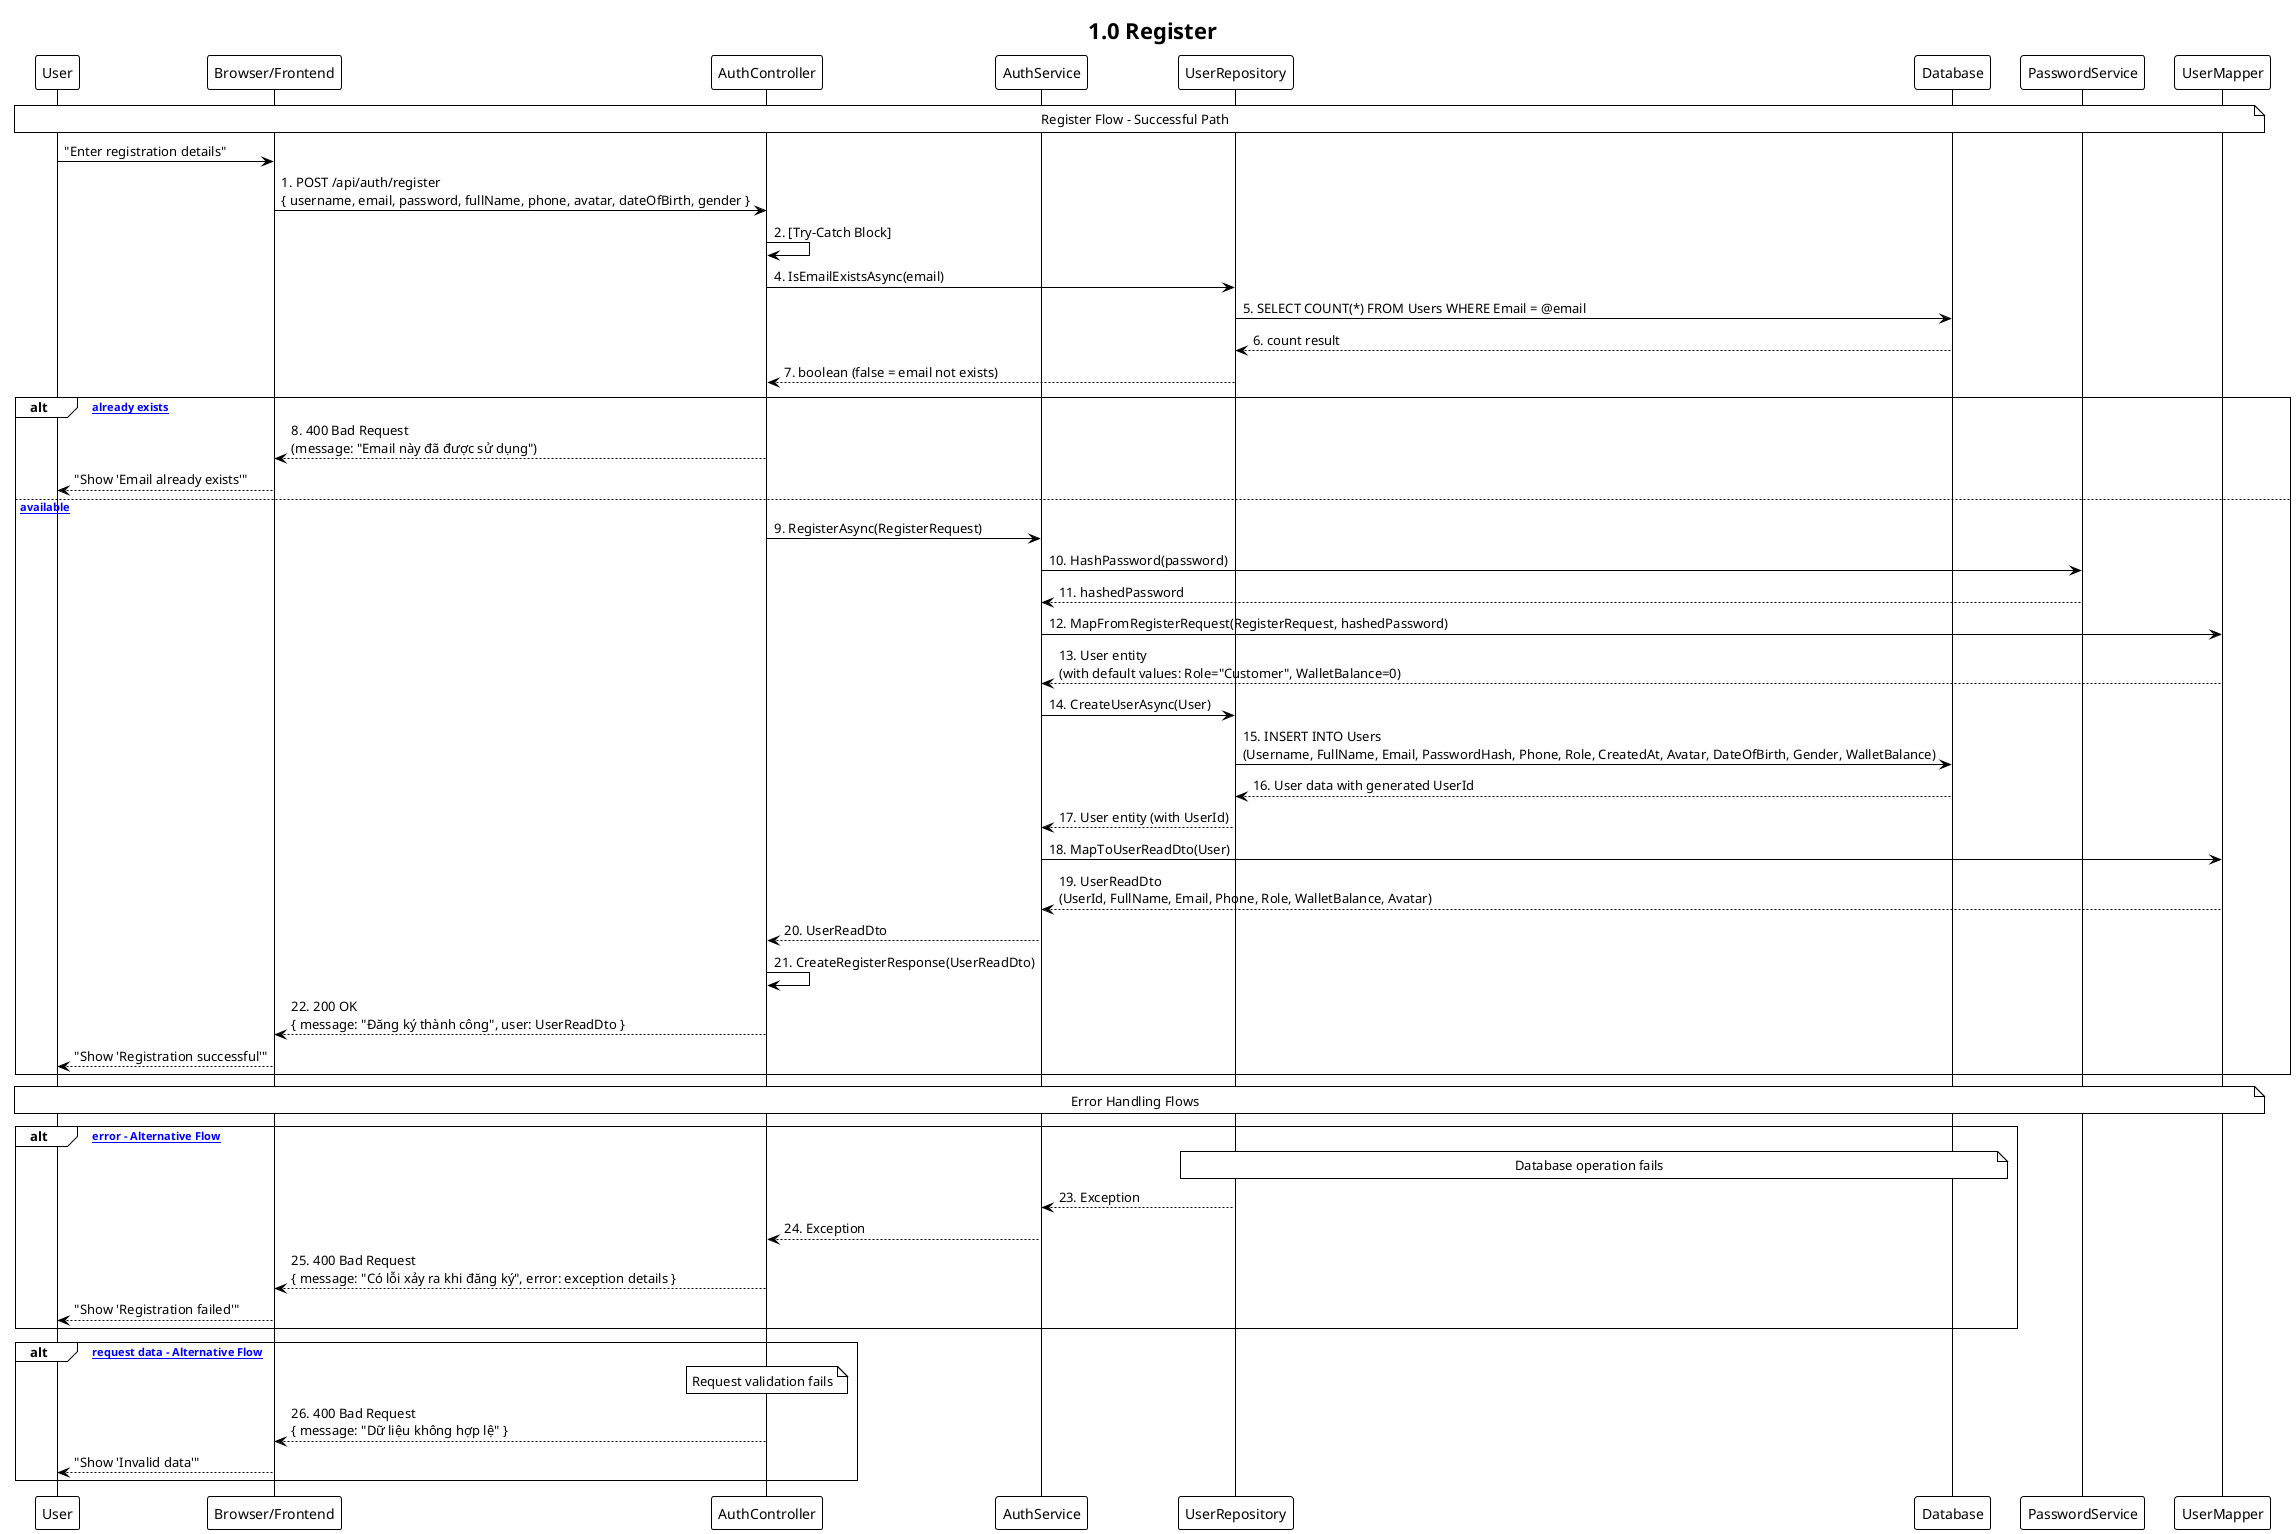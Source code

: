 @startuml Register_Sequence_Diagram
!theme plain
title 1.0 Register

participant "User" as User
participant "Browser/Frontend" as Browser
participant "AuthController" as Controller
participant "AuthService" as Service
participant "UserRepository" as Repository
participant "Database" as Database
participant "PasswordService" as PasswordService
participant "UserMapper" as Mapper

note over User, Mapper: Register Flow - Successful Path

User -> Browser: "Enter registration details"
Browser -> Controller: 1. POST /api/auth/register\n{ username, email, password, fullName, phone, avatar, dateOfBirth, gender }

Controller -> Controller: 2. [Try-Catch Block]
Controller -> Repository: 4. IsEmailExistsAsync(email)
    Repository -> Database: 5. SELECT COUNT(*) FROM Users WHERE Email = @email
    Database --> Repository: 6. count result
    Repository --> Controller: 7. boolean (false = email not exists)
    
alt [Email already exists]
    Controller --> Browser: 8. 400 Bad Request\n(message: "Email này đã được sử dụng")
    Browser --> User: "Show 'Email already exists'"
else [Email available]
        Controller -> Service: 9. RegisterAsync(RegisterRequest)
        
        Service -> PasswordService: 10. HashPassword(password)
        PasswordService --> Service: 11. hashedPassword
        
        Service -> Mapper: 12. MapFromRegisterRequest(RegisterRequest, hashedPassword)
        Mapper --> Service: 13. User entity\n(with default values: Role="Customer", WalletBalance=0)
        
        Service -> Repository: 14. CreateUserAsync(User)
        Repository -> Database: 15. INSERT INTO Users\n(Username, FullName, Email, PasswordHash, Phone, Role, CreatedAt, Avatar, DateOfBirth, Gender, WalletBalance)
        Database --> Repository: 16. User data with generated UserId
        Repository --> Service: 17. User entity (with UserId)
        
        Service -> Mapper: 18. MapToUserReadDto(User)
        Mapper --> Service: 19. UserReadDto\n(UserId, FullName, Email, Phone, Role, WalletBalance, Avatar)
        
        Service --> Controller: 20. UserReadDto
        
    Controller -> Controller: 21. CreateRegisterResponse(UserReadDto)
    Controller --> Browser: 22. 200 OK\n{ message: "Đăng ký thành công", user: UserReadDto }
    Browser --> User: "Show 'Registration successful'"
end

note over User, Mapper: Error Handling Flows

alt [Database error - Alternative Flow]
    note over Repository, Database: Database operation fails
    Repository --> Service: 23. Exception
    Service --> Controller: 24. Exception
    Controller --> Browser: 25. 400 Bad Request\n{ message: "Có lỗi xảy ra khi đăng ký", error: exception details }
    Browser --> User: "Show 'Registration failed'"
end

alt [Invalid request data - Alternative Flow]
    note over Controller: Request validation fails
    Controller --> Browser: 26. 400 Bad Request\n{ message: "Dữ liệu không hợp lệ" }
    Browser --> User: "Show 'Invalid data'"
end

@enduml
